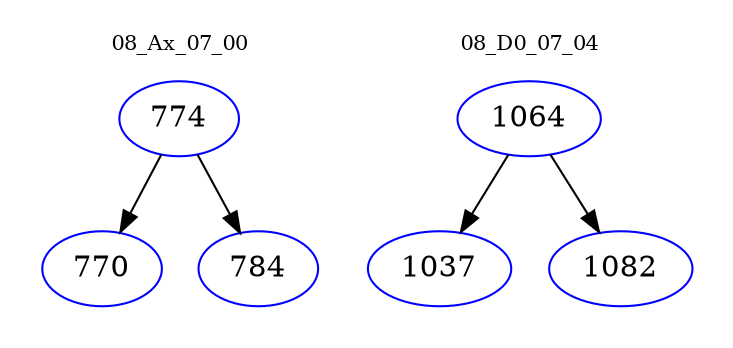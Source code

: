 digraph{
subgraph cluster_0 {
color = white
label = "08_Ax_07_00";
fontsize=10;
T0_774 [label="774", color="blue"]
T0_774 -> T0_770 [color="black"]
T0_770 [label="770", color="blue"]
T0_774 -> T0_784 [color="black"]
T0_784 [label="784", color="blue"]
}
subgraph cluster_1 {
color = white
label = "08_D0_07_04";
fontsize=10;
T1_1064 [label="1064", color="blue"]
T1_1064 -> T1_1037 [color="black"]
T1_1037 [label="1037", color="blue"]
T1_1064 -> T1_1082 [color="black"]
T1_1082 [label="1082", color="blue"]
}
}
